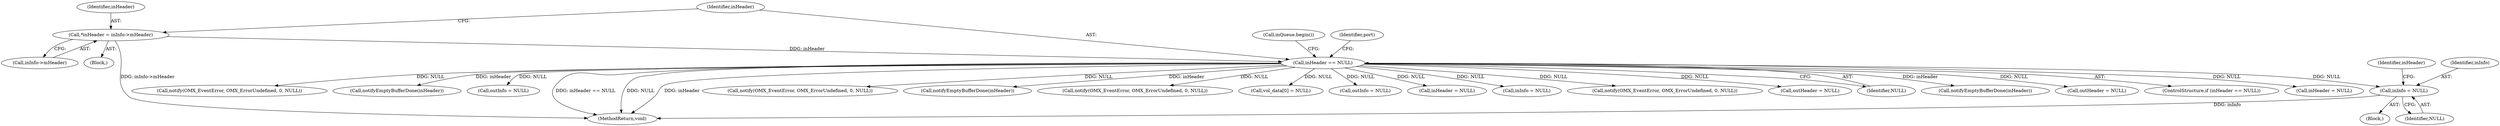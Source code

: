 digraph "0_Android_d2f47191538837e796e2b10c1ff7e1ee35f6e0ab@pointer" {
"1000380" [label="(Call,inInfo = NULL)"];
"1000142" [label="(Call,inHeader == NULL)"];
"1000136" [label="(Call,*inHeader = inInfo->mHeader)"];
"1000137" [label="(Identifier,inHeader)"];
"1000234" [label="(Call,outHeader = NULL)"];
"1000372" [label="(Block,)"];
"1000141" [label="(ControlStructure,if (inHeader == NULL))"];
"1000147" [label="(Call,inQueue.begin())"];
"1000589" [label="(Call,inHeader = NULL)"];
"1000156" [label="(Identifier,port)"];
"1000129" [label="(Block,)"];
"1000329" [label="(Call,notify(OMX_EventError, OMX_ErrorUndefined, 0, NULL))"];
"1000383" [label="(Call,notifyEmptyBufferDone(inHeader))"];
"1000229" [label="(Call,outInfo = NULL)"];
"1000640" [label="(MethodReturn,void)"];
"1000380" [label="(Call,inInfo = NULL)"];
"1000492" [label="(Call,notify(OMX_EventError, OMX_ErrorUndefined, 0, NULL))"];
"1000182" [label="(Call,notifyEmptyBufferDone(inHeader))"];
"1000143" [label="(Identifier,inHeader)"];
"1000136" [label="(Call,*inHeader = inInfo->mHeader)"];
"1000520" [label="(Call,notify(OMX_EventError, OMX_ErrorUndefined, 0, NULL))"];
"1000384" [label="(Identifier,inHeader)"];
"1000278" [label="(Call,vol_data[0] = NULL)"];
"1000630" [label="(Call,outInfo = NULL)"];
"1000138" [label="(Call,inInfo->mHeader)"];
"1000385" [label="(Call,inHeader = NULL)"];
"1000381" [label="(Identifier,inInfo)"];
"1000584" [label="(Call,inInfo = NULL)"];
"1000348" [label="(Call,notify(OMX_EventError, OMX_ErrorUndefined, 0, NULL))"];
"1000142" [label="(Call,inHeader == NULL)"];
"1000382" [label="(Identifier,NULL)"];
"1000635" [label="(Call,outHeader = NULL)"];
"1000144" [label="(Identifier,NULL)"];
"1000587" [label="(Call,notifyEmptyBufferDone(inHeader))"];
"1000380" -> "1000372"  [label="AST: "];
"1000380" -> "1000382"  [label="CFG: "];
"1000381" -> "1000380"  [label="AST: "];
"1000382" -> "1000380"  [label="AST: "];
"1000384" -> "1000380"  [label="CFG: "];
"1000380" -> "1000640"  [label="DDG: inInfo"];
"1000142" -> "1000380"  [label="DDG: NULL"];
"1000142" -> "1000141"  [label="AST: "];
"1000142" -> "1000144"  [label="CFG: "];
"1000143" -> "1000142"  [label="AST: "];
"1000144" -> "1000142"  [label="AST: "];
"1000147" -> "1000142"  [label="CFG: "];
"1000156" -> "1000142"  [label="CFG: "];
"1000142" -> "1000640"  [label="DDG: inHeader == NULL"];
"1000142" -> "1000640"  [label="DDG: NULL"];
"1000142" -> "1000640"  [label="DDG: inHeader"];
"1000136" -> "1000142"  [label="DDG: inHeader"];
"1000142" -> "1000182"  [label="DDG: inHeader"];
"1000142" -> "1000229"  [label="DDG: NULL"];
"1000142" -> "1000234"  [label="DDG: NULL"];
"1000142" -> "1000278"  [label="DDG: NULL"];
"1000142" -> "1000329"  [label="DDG: NULL"];
"1000142" -> "1000348"  [label="DDG: NULL"];
"1000142" -> "1000383"  [label="DDG: inHeader"];
"1000142" -> "1000385"  [label="DDG: NULL"];
"1000142" -> "1000492"  [label="DDG: NULL"];
"1000142" -> "1000520"  [label="DDG: NULL"];
"1000142" -> "1000584"  [label="DDG: NULL"];
"1000142" -> "1000587"  [label="DDG: inHeader"];
"1000142" -> "1000589"  [label="DDG: NULL"];
"1000142" -> "1000630"  [label="DDG: NULL"];
"1000142" -> "1000635"  [label="DDG: NULL"];
"1000136" -> "1000129"  [label="AST: "];
"1000136" -> "1000138"  [label="CFG: "];
"1000137" -> "1000136"  [label="AST: "];
"1000138" -> "1000136"  [label="AST: "];
"1000143" -> "1000136"  [label="CFG: "];
"1000136" -> "1000640"  [label="DDG: inInfo->mHeader"];
}
